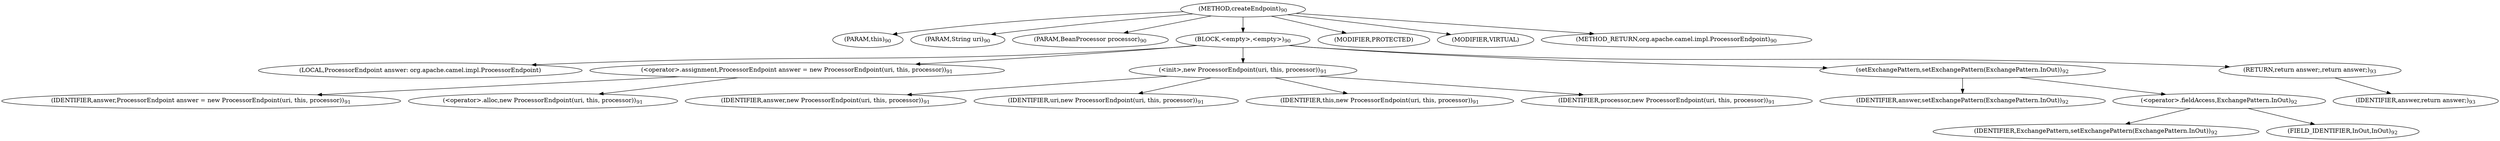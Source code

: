 digraph "createEndpoint" {  
"176" [label = <(METHOD,createEndpoint)<SUB>90</SUB>> ]
"26" [label = <(PARAM,this)<SUB>90</SUB>> ]
"177" [label = <(PARAM,String uri)<SUB>90</SUB>> ]
"178" [label = <(PARAM,BeanProcessor processor)<SUB>90</SUB>> ]
"179" [label = <(BLOCK,&lt;empty&gt;,&lt;empty&gt;)<SUB>90</SUB>> ]
"28" [label = <(LOCAL,ProcessorEndpoint answer: org.apache.camel.impl.ProcessorEndpoint)> ]
"180" [label = <(&lt;operator&gt;.assignment,ProcessorEndpoint answer = new ProcessorEndpoint(uri, this, processor))<SUB>91</SUB>> ]
"181" [label = <(IDENTIFIER,answer,ProcessorEndpoint answer = new ProcessorEndpoint(uri, this, processor))<SUB>91</SUB>> ]
"182" [label = <(&lt;operator&gt;.alloc,new ProcessorEndpoint(uri, this, processor))<SUB>91</SUB>> ]
"183" [label = <(&lt;init&gt;,new ProcessorEndpoint(uri, this, processor))<SUB>91</SUB>> ]
"27" [label = <(IDENTIFIER,answer,new ProcessorEndpoint(uri, this, processor))<SUB>91</SUB>> ]
"184" [label = <(IDENTIFIER,uri,new ProcessorEndpoint(uri, this, processor))<SUB>91</SUB>> ]
"25" [label = <(IDENTIFIER,this,new ProcessorEndpoint(uri, this, processor))<SUB>91</SUB>> ]
"185" [label = <(IDENTIFIER,processor,new ProcessorEndpoint(uri, this, processor))<SUB>91</SUB>> ]
"186" [label = <(setExchangePattern,setExchangePattern(ExchangePattern.InOut))<SUB>92</SUB>> ]
"187" [label = <(IDENTIFIER,answer,setExchangePattern(ExchangePattern.InOut))<SUB>92</SUB>> ]
"188" [label = <(&lt;operator&gt;.fieldAccess,ExchangePattern.InOut)<SUB>92</SUB>> ]
"189" [label = <(IDENTIFIER,ExchangePattern,setExchangePattern(ExchangePattern.InOut))<SUB>92</SUB>> ]
"190" [label = <(FIELD_IDENTIFIER,InOut,InOut)<SUB>92</SUB>> ]
"191" [label = <(RETURN,return answer;,return answer;)<SUB>93</SUB>> ]
"192" [label = <(IDENTIFIER,answer,return answer;)<SUB>93</SUB>> ]
"193" [label = <(MODIFIER,PROTECTED)> ]
"194" [label = <(MODIFIER,VIRTUAL)> ]
"195" [label = <(METHOD_RETURN,org.apache.camel.impl.ProcessorEndpoint)<SUB>90</SUB>> ]
  "176" -> "26" 
  "176" -> "177" 
  "176" -> "178" 
  "176" -> "179" 
  "176" -> "193" 
  "176" -> "194" 
  "176" -> "195" 
  "179" -> "28" 
  "179" -> "180" 
  "179" -> "183" 
  "179" -> "186" 
  "179" -> "191" 
  "180" -> "181" 
  "180" -> "182" 
  "183" -> "27" 
  "183" -> "184" 
  "183" -> "25" 
  "183" -> "185" 
  "186" -> "187" 
  "186" -> "188" 
  "188" -> "189" 
  "188" -> "190" 
  "191" -> "192" 
}
